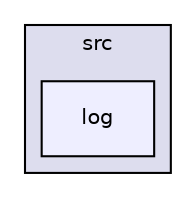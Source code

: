 digraph "src/log" {
  compound=true
  node [ fontsize="10", fontname="Helvetica"];
  edge [ labelfontsize="10", labelfontname="Helvetica"];
  subgraph clusterdir_68267d1309a1af8e8297ef4c3efbcdba {
    graph [ bgcolor="#ddddee", pencolor="black", label="src" fontname="Helvetica", fontsize="10", URL="dir_68267d1309a1af8e8297ef4c3efbcdba.html"]
  dir_2241064965c8d9ca993f08b926076f7d [shape=box, label="log", style="filled", fillcolor="#eeeeff", pencolor="black", URL="dir_2241064965c8d9ca993f08b926076f7d.html"];
  }
}
